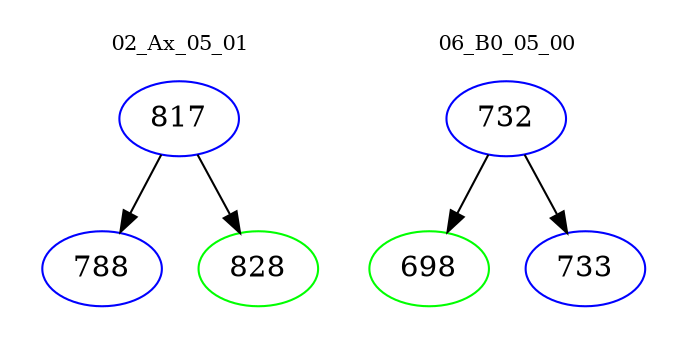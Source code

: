 digraph{
subgraph cluster_0 {
color = white
label = "02_Ax_05_01";
fontsize=10;
T0_817 [label="817", color="blue"]
T0_817 -> T0_788 [color="black"]
T0_788 [label="788", color="blue"]
T0_817 -> T0_828 [color="black"]
T0_828 [label="828", color="green"]
}
subgraph cluster_1 {
color = white
label = "06_B0_05_00";
fontsize=10;
T1_732 [label="732", color="blue"]
T1_732 -> T1_698 [color="black"]
T1_698 [label="698", color="green"]
T1_732 -> T1_733 [color="black"]
T1_733 [label="733", color="blue"]
}
}
